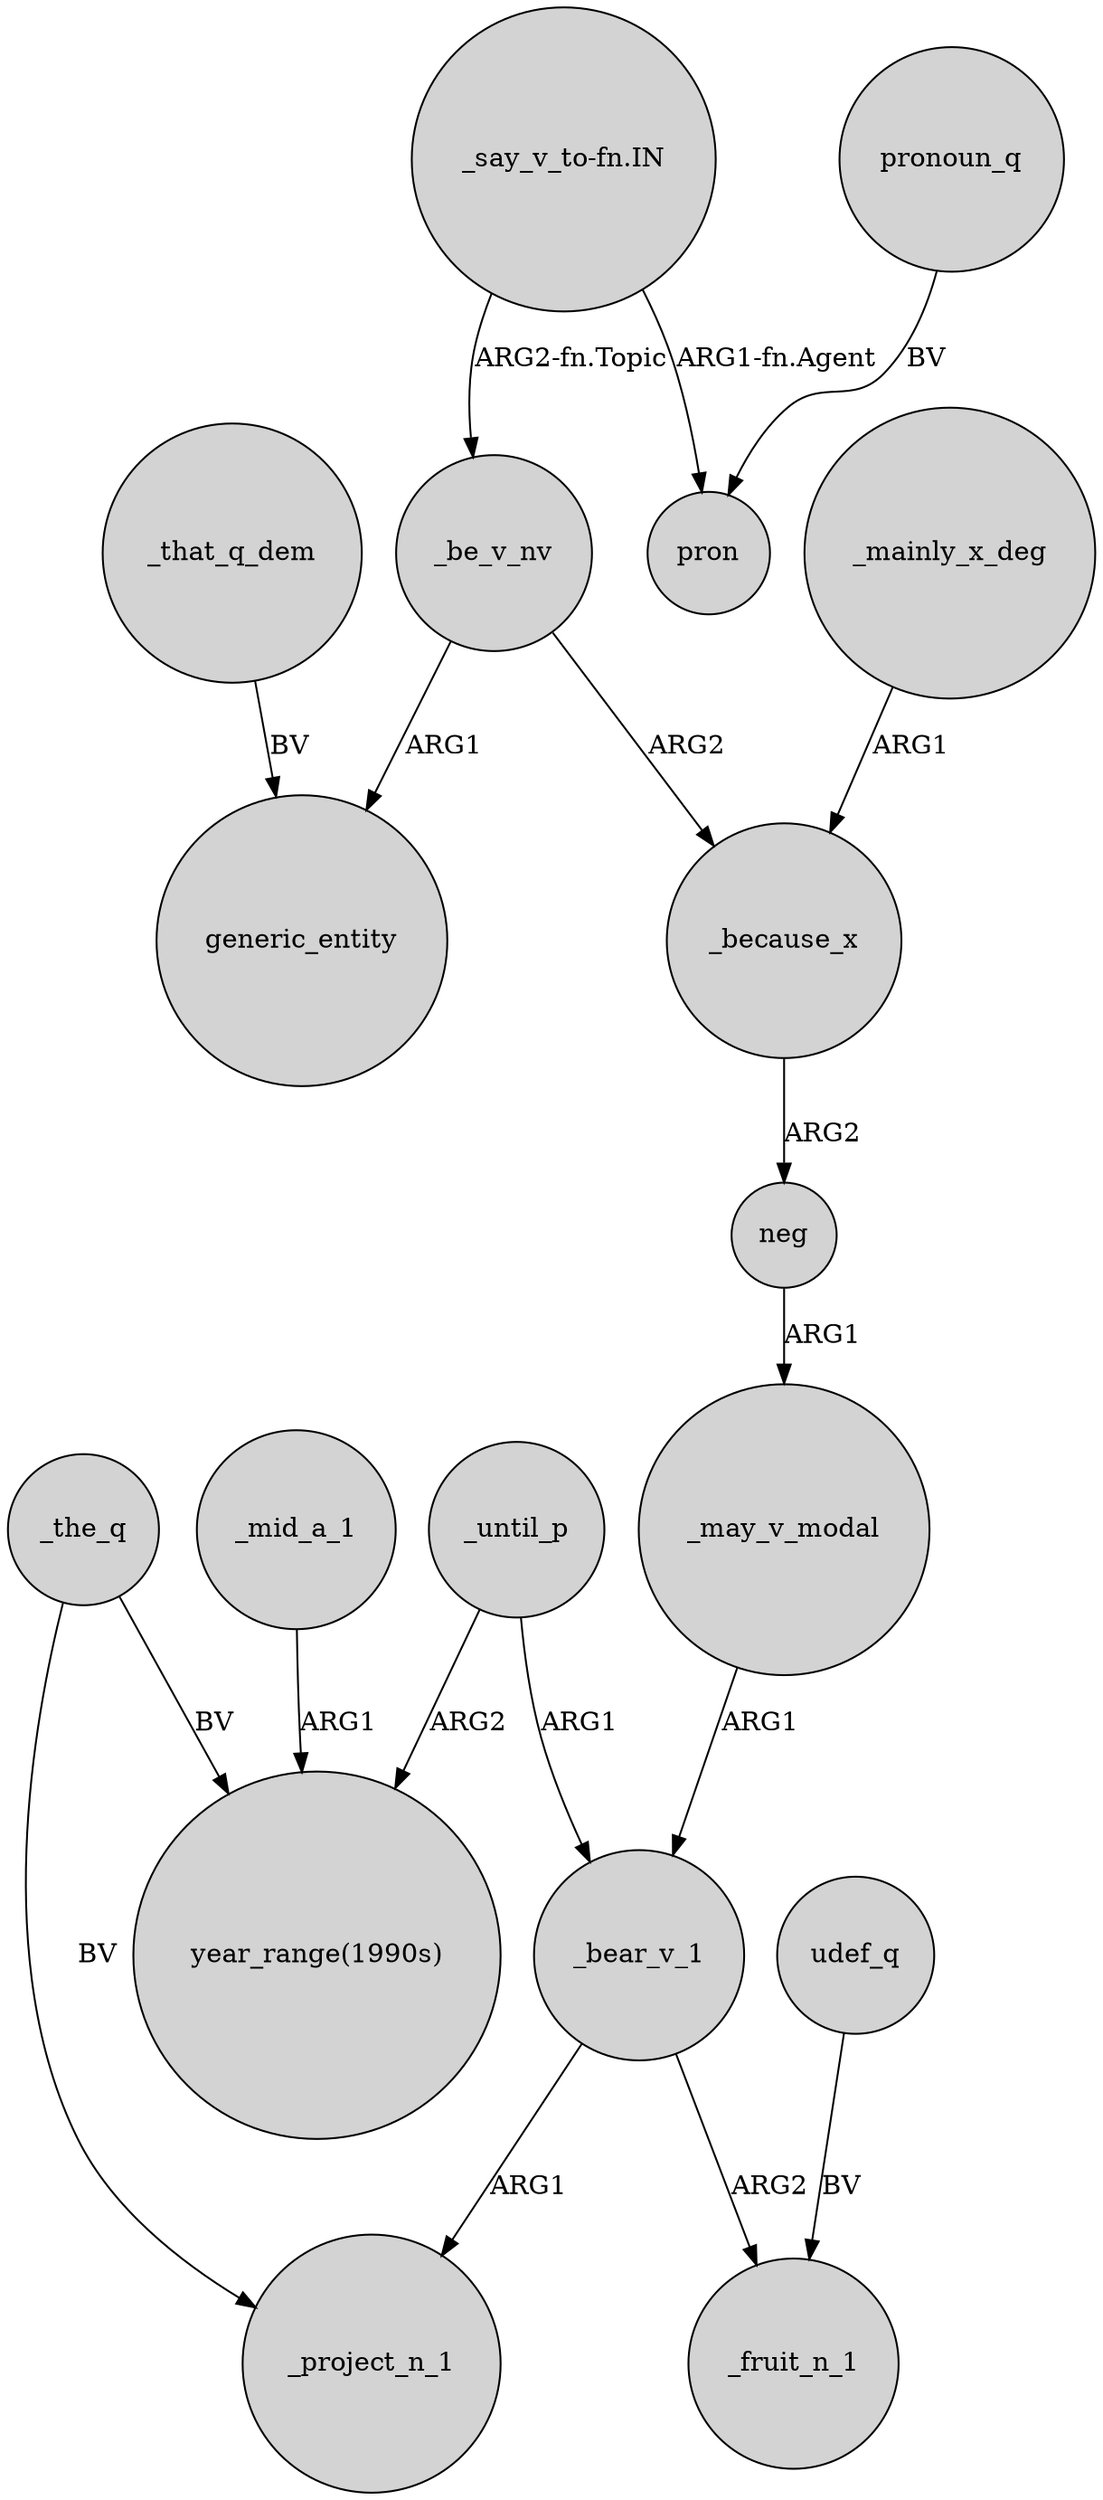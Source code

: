 digraph {
	node [shape=circle style=filled]
	_the_q -> "year_range(1990s)" [label=BV]
	_the_q -> _project_n_1 [label=BV]
	_may_v_modal -> _bear_v_1 [label=ARG1]
	_bear_v_1 -> _project_n_1 [label=ARG1]
	_be_v_nv -> _because_x [label=ARG2]
	_mid_a_1 -> "year_range(1990s)" [label=ARG1]
	_be_v_nv -> generic_entity [label=ARG1]
	_until_p -> "year_range(1990s)" [label=ARG2]
	_until_p -> _bear_v_1 [label=ARG1]
	"_say_v_to-fn.IN" -> _be_v_nv [label="ARG2-fn.Topic"]
	_that_q_dem -> generic_entity [label=BV]
	_bear_v_1 -> _fruit_n_1 [label=ARG2]
	_mainly_x_deg -> _because_x [label=ARG1]
	udef_q -> _fruit_n_1 [label=BV]
	_because_x -> neg [label=ARG2]
	neg -> _may_v_modal [label=ARG1]
	"_say_v_to-fn.IN" -> pron [label="ARG1-fn.Agent"]
	pronoun_q -> pron [label=BV]
}
